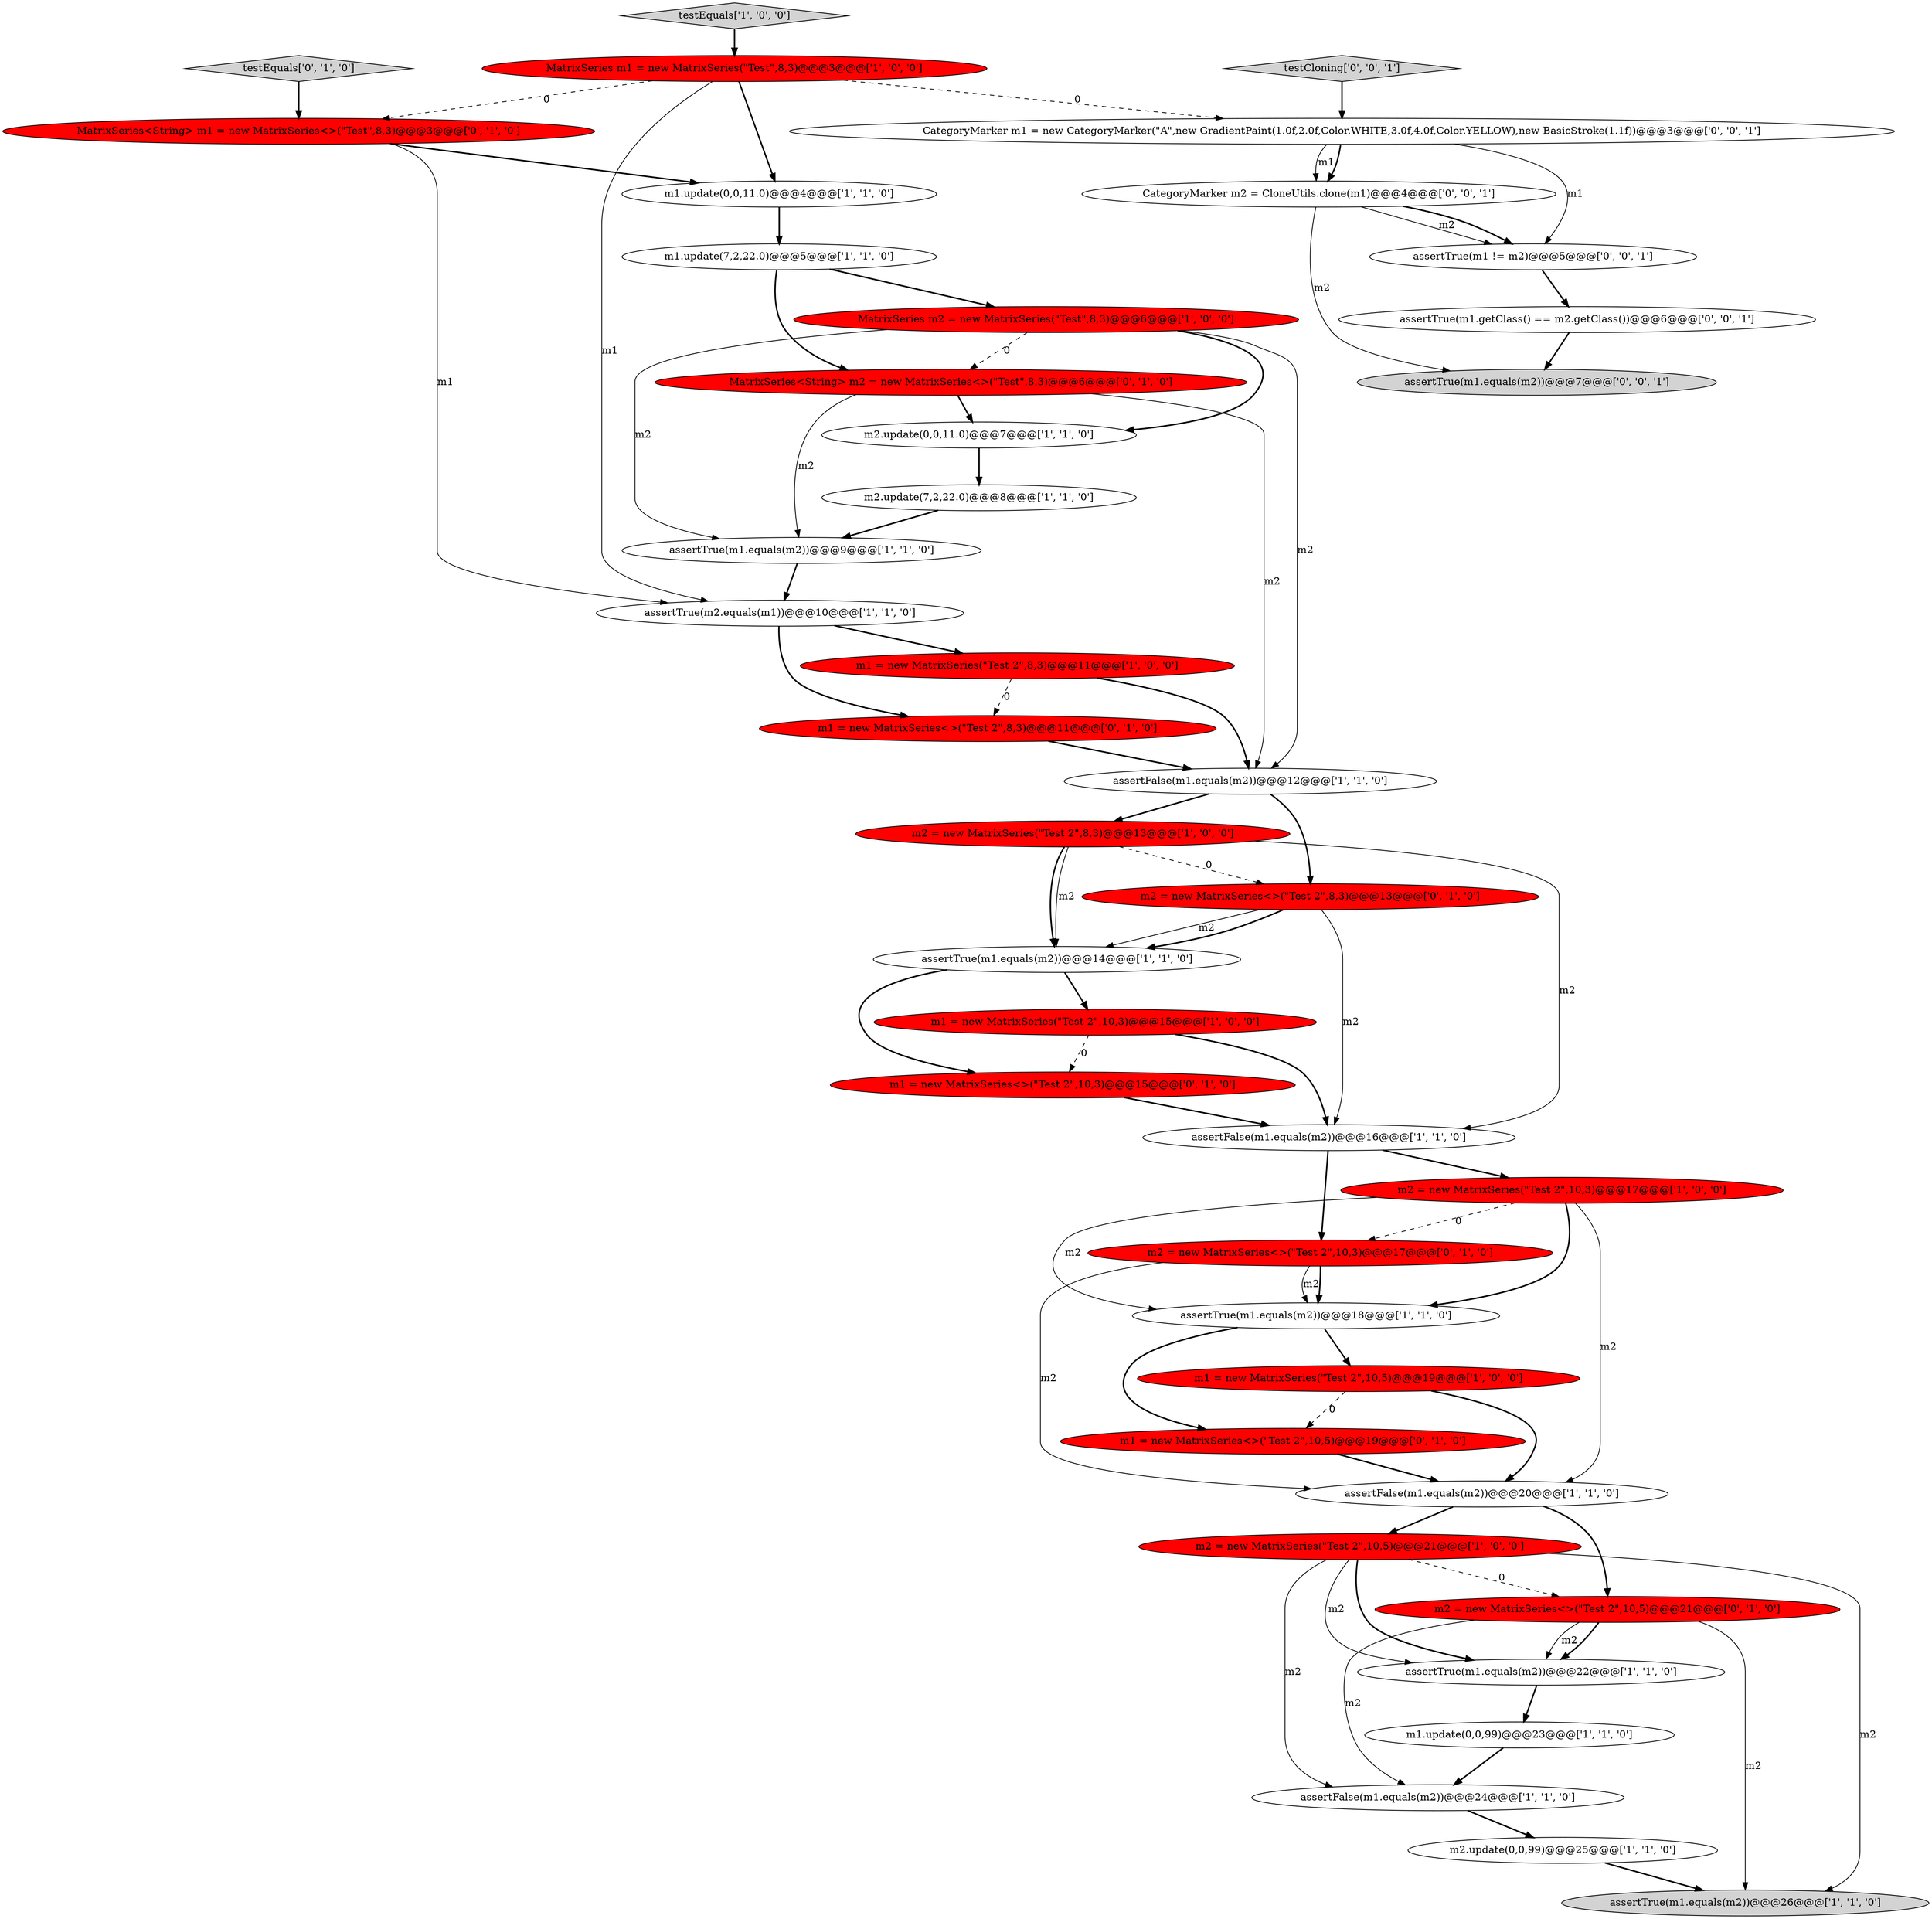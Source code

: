digraph {
26 [style = filled, label = "testEquals['0', '1', '0']", fillcolor = lightgray, shape = diamond image = "AAA0AAABBB2BBB"];
28 [style = filled, label = "m1 = new MatrixSeries<>(\"Test 2\",10,3)@@@15@@@['0', '1', '0']", fillcolor = red, shape = ellipse image = "AAA1AAABBB2BBB"];
27 [style = filled, label = "m2 = new MatrixSeries<>(\"Test 2\",10,5)@@@21@@@['0', '1', '0']", fillcolor = red, shape = ellipse image = "AAA1AAABBB2BBB"];
38 [style = filled, label = "CategoryMarker m2 = CloneUtils.clone(m1)@@@4@@@['0', '0', '1']", fillcolor = white, shape = ellipse image = "AAA0AAABBB3BBB"];
33 [style = filled, label = "m1 = new MatrixSeries<>(\"Test 2\",8,3)@@@11@@@['0', '1', '0']", fillcolor = red, shape = ellipse image = "AAA1AAABBB2BBB"];
29 [style = filled, label = "MatrixSeries<String> m2 = new MatrixSeries<>(\"Test\",8,3)@@@6@@@['0', '1', '0']", fillcolor = red, shape = ellipse image = "AAA1AAABBB2BBB"];
30 [style = filled, label = "MatrixSeries<String> m1 = new MatrixSeries<>(\"Test\",8,3)@@@3@@@['0', '1', '0']", fillcolor = red, shape = ellipse image = "AAA1AAABBB2BBB"];
5 [style = filled, label = "assertFalse(m1.equals(m2))@@@20@@@['1', '1', '0']", fillcolor = white, shape = ellipse image = "AAA0AAABBB1BBB"];
12 [style = filled, label = "assertFalse(m1.equals(m2))@@@16@@@['1', '1', '0']", fillcolor = white, shape = ellipse image = "AAA0AAABBB1BBB"];
39 [style = filled, label = "testCloning['0', '0', '1']", fillcolor = lightgray, shape = diamond image = "AAA0AAABBB3BBB"];
21 [style = filled, label = "MatrixSeries m1 = new MatrixSeries(\"Test\",8,3)@@@3@@@['1', '0', '0']", fillcolor = red, shape = ellipse image = "AAA1AAABBB1BBB"];
4 [style = filled, label = "assertTrue(m1.equals(m2))@@@18@@@['1', '1', '0']", fillcolor = white, shape = ellipse image = "AAA0AAABBB1BBB"];
19 [style = filled, label = "assertTrue(m1.equals(m2))@@@26@@@['1', '1', '0']", fillcolor = lightgray, shape = ellipse image = "AAA0AAABBB1BBB"];
23 [style = filled, label = "testEquals['1', '0', '0']", fillcolor = lightgray, shape = diamond image = "AAA0AAABBB1BBB"];
0 [style = filled, label = "assertFalse(m1.equals(m2))@@@12@@@['1', '1', '0']", fillcolor = white, shape = ellipse image = "AAA0AAABBB1BBB"];
22 [style = filled, label = "m2 = new MatrixSeries(\"Test 2\",10,3)@@@17@@@['1', '0', '0']", fillcolor = red, shape = ellipse image = "AAA1AAABBB1BBB"];
18 [style = filled, label = "m1 = new MatrixSeries(\"Test 2\",10,5)@@@19@@@['1', '0', '0']", fillcolor = red, shape = ellipse image = "AAA1AAABBB1BBB"];
37 [style = filled, label = "assertTrue(m1.equals(m2))@@@7@@@['0', '0', '1']", fillcolor = lightgray, shape = ellipse image = "AAA0AAABBB3BBB"];
10 [style = filled, label = "m2.update(7,2,22.0)@@@8@@@['1', '1', '0']", fillcolor = white, shape = ellipse image = "AAA0AAABBB1BBB"];
34 [style = filled, label = "CategoryMarker m1 = new CategoryMarker(\"A\",new GradientPaint(1.0f,2.0f,Color.WHITE,3.0f,4.0f,Color.YELLOW),new BasicStroke(1.1f))@@@3@@@['0', '0', '1']", fillcolor = white, shape = ellipse image = "AAA0AAABBB3BBB"];
3 [style = filled, label = "m1.update(7,2,22.0)@@@5@@@['1', '1', '0']", fillcolor = white, shape = ellipse image = "AAA0AAABBB1BBB"];
6 [style = filled, label = "m1.update(0,0,11.0)@@@4@@@['1', '1', '0']", fillcolor = white, shape = ellipse image = "AAA0AAABBB1BBB"];
14 [style = filled, label = "assertTrue(m1.equals(m2))@@@14@@@['1', '1', '0']", fillcolor = white, shape = ellipse image = "AAA0AAABBB1BBB"];
1 [style = filled, label = "m2 = new MatrixSeries(\"Test 2\",8,3)@@@13@@@['1', '0', '0']", fillcolor = red, shape = ellipse image = "AAA1AAABBB1BBB"];
35 [style = filled, label = "assertTrue(m1 != m2)@@@5@@@['0', '0', '1']", fillcolor = white, shape = ellipse image = "AAA0AAABBB3BBB"];
13 [style = filled, label = "assertTrue(m2.equals(m1))@@@10@@@['1', '1', '0']", fillcolor = white, shape = ellipse image = "AAA0AAABBB1BBB"];
24 [style = filled, label = "m1.update(0,0,99)@@@23@@@['1', '1', '0']", fillcolor = white, shape = ellipse image = "AAA0AAABBB1BBB"];
31 [style = filled, label = "m1 = new MatrixSeries<>(\"Test 2\",10,5)@@@19@@@['0', '1', '0']", fillcolor = red, shape = ellipse image = "AAA1AAABBB2BBB"];
17 [style = filled, label = "assertTrue(m1.equals(m2))@@@22@@@['1', '1', '0']", fillcolor = white, shape = ellipse image = "AAA0AAABBB1BBB"];
2 [style = filled, label = "assertFalse(m1.equals(m2))@@@24@@@['1', '1', '0']", fillcolor = white, shape = ellipse image = "AAA0AAABBB1BBB"];
20 [style = filled, label = "m2.update(0,0,99)@@@25@@@['1', '1', '0']", fillcolor = white, shape = ellipse image = "AAA0AAABBB1BBB"];
32 [style = filled, label = "m2 = new MatrixSeries<>(\"Test 2\",8,3)@@@13@@@['0', '1', '0']", fillcolor = red, shape = ellipse image = "AAA1AAABBB2BBB"];
16 [style = filled, label = "m1 = new MatrixSeries(\"Test 2\",10,3)@@@15@@@['1', '0', '0']", fillcolor = red, shape = ellipse image = "AAA1AAABBB1BBB"];
15 [style = filled, label = "m2.update(0,0,11.0)@@@7@@@['1', '1', '0']", fillcolor = white, shape = ellipse image = "AAA0AAABBB1BBB"];
7 [style = filled, label = "MatrixSeries m2 = new MatrixSeries(\"Test\",8,3)@@@6@@@['1', '0', '0']", fillcolor = red, shape = ellipse image = "AAA1AAABBB1BBB"];
25 [style = filled, label = "m2 = new MatrixSeries<>(\"Test 2\",10,3)@@@17@@@['0', '1', '0']", fillcolor = red, shape = ellipse image = "AAA1AAABBB2BBB"];
36 [style = filled, label = "assertTrue(m1.getClass() == m2.getClass())@@@6@@@['0', '0', '1']", fillcolor = white, shape = ellipse image = "AAA0AAABBB3BBB"];
8 [style = filled, label = "m1 = new MatrixSeries(\"Test 2\",8,3)@@@11@@@['1', '0', '0']", fillcolor = red, shape = ellipse image = "AAA1AAABBB1BBB"];
11 [style = filled, label = "m2 = new MatrixSeries(\"Test 2\",10,5)@@@21@@@['1', '0', '0']", fillcolor = red, shape = ellipse image = "AAA1AAABBB1BBB"];
9 [style = filled, label = "assertTrue(m1.equals(m2))@@@9@@@['1', '1', '0']", fillcolor = white, shape = ellipse image = "AAA0AAABBB1BBB"];
14->16 [style = bold, label=""];
7->9 [style = solid, label="m2"];
6->3 [style = bold, label=""];
29->15 [style = bold, label=""];
11->19 [style = solid, label="m2"];
15->10 [style = bold, label=""];
2->20 [style = bold, label=""];
29->9 [style = solid, label="m2"];
32->14 [style = solid, label="m2"];
22->25 [style = dashed, label="0"];
27->17 [style = solid, label="m2"];
24->2 [style = bold, label=""];
21->34 [style = dashed, label="0"];
21->6 [style = bold, label=""];
25->4 [style = solid, label="m2"];
1->14 [style = solid, label="m2"];
25->5 [style = solid, label="m2"];
39->34 [style = bold, label=""];
27->2 [style = solid, label="m2"];
31->5 [style = bold, label=""];
8->33 [style = dashed, label="0"];
7->0 [style = solid, label="m2"];
34->35 [style = solid, label="m1"];
25->4 [style = bold, label=""];
32->14 [style = bold, label=""];
14->28 [style = bold, label=""];
4->18 [style = bold, label=""];
28->12 [style = bold, label=""];
1->32 [style = dashed, label="0"];
30->6 [style = bold, label=""];
11->27 [style = dashed, label="0"];
22->4 [style = bold, label=""];
26->30 [style = bold, label=""];
21->30 [style = dashed, label="0"];
8->0 [style = bold, label=""];
33->0 [style = bold, label=""];
22->4 [style = solid, label="m2"];
4->31 [style = bold, label=""];
32->12 [style = solid, label="m2"];
7->29 [style = dashed, label="0"];
17->24 [style = bold, label=""];
34->38 [style = solid, label="m1"];
23->21 [style = bold, label=""];
3->7 [style = bold, label=""];
0->1 [style = bold, label=""];
18->5 [style = bold, label=""];
12->25 [style = bold, label=""];
11->2 [style = solid, label="m2"];
38->35 [style = solid, label="m2"];
1->12 [style = solid, label="m2"];
27->17 [style = bold, label=""];
11->17 [style = solid, label="m2"];
27->19 [style = solid, label="m2"];
7->15 [style = bold, label=""];
11->17 [style = bold, label=""];
1->14 [style = bold, label=""];
10->9 [style = bold, label=""];
5->11 [style = bold, label=""];
36->37 [style = bold, label=""];
5->27 [style = bold, label=""];
34->38 [style = bold, label=""];
0->32 [style = bold, label=""];
13->8 [style = bold, label=""];
35->36 [style = bold, label=""];
20->19 [style = bold, label=""];
13->33 [style = bold, label=""];
38->35 [style = bold, label=""];
16->28 [style = dashed, label="0"];
18->31 [style = dashed, label="0"];
16->12 [style = bold, label=""];
22->5 [style = solid, label="m2"];
3->29 [style = bold, label=""];
12->22 [style = bold, label=""];
29->0 [style = solid, label="m2"];
38->37 [style = solid, label="m2"];
21->13 [style = solid, label="m1"];
30->13 [style = solid, label="m1"];
9->13 [style = bold, label=""];
}
